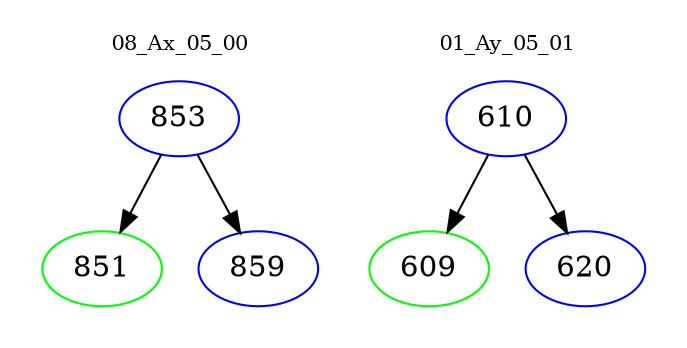 digraph{
subgraph cluster_0 {
color = white
label = "08_Ax_05_00";
fontsize=10;
T0_853 [label="853", color="blue"]
T0_853 -> T0_851 [color="black"]
T0_851 [label="851", color="green"]
T0_853 -> T0_859 [color="black"]
T0_859 [label="859", color="blue"]
}
subgraph cluster_1 {
color = white
label = "01_Ay_05_01";
fontsize=10;
T1_610 [label="610", color="blue"]
T1_610 -> T1_609 [color="black"]
T1_609 [label="609", color="green"]
T1_610 -> T1_620 [color="black"]
T1_620 [label="620", color="blue"]
}
}
